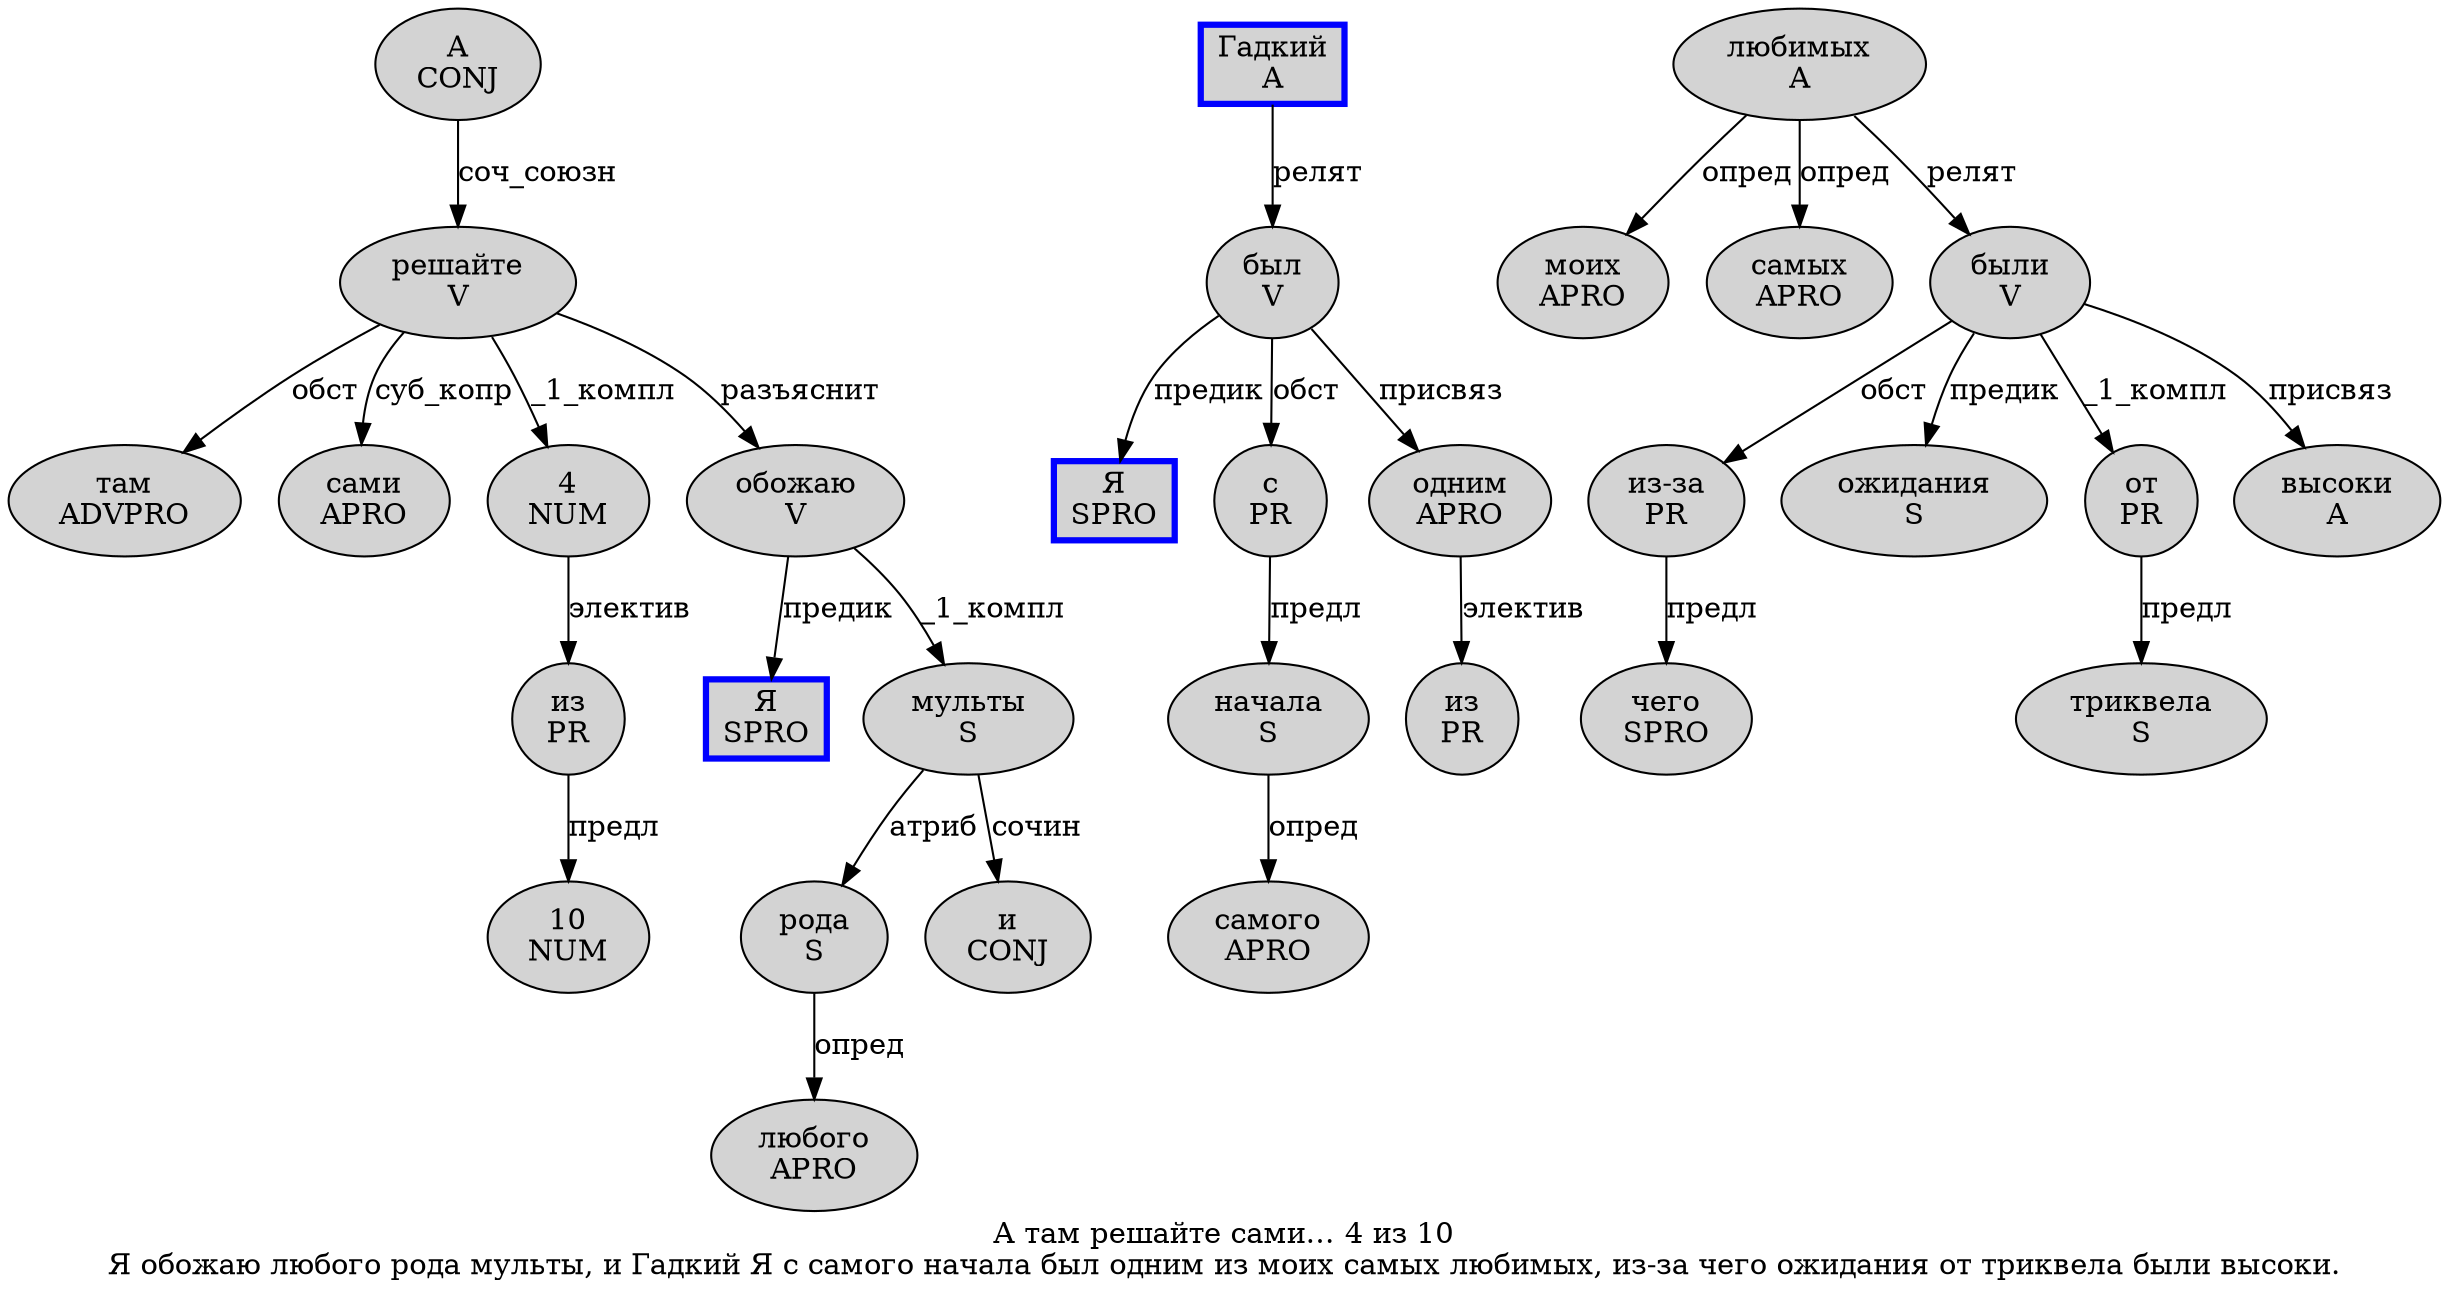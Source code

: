 digraph SENTENCE_2908 {
	graph [label="А там решайте сами… 4 из 10
Я обожаю любого рода мульты, и Гадкий Я с самого начала был одним из моих самых любимых, из-за чего ожидания от триквела были высоки."]
	node [style=filled]
		0 [label="А
CONJ" color="" fillcolor=lightgray penwidth=1 shape=ellipse]
		1 [label="там
ADVPRO" color="" fillcolor=lightgray penwidth=1 shape=ellipse]
		2 [label="решайте
V" color="" fillcolor=lightgray penwidth=1 shape=ellipse]
		3 [label="сами
APRO" color="" fillcolor=lightgray penwidth=1 shape=ellipse]
		5 [label="4
NUM" color="" fillcolor=lightgray penwidth=1 shape=ellipse]
		6 [label="из
PR" color="" fillcolor=lightgray penwidth=1 shape=ellipse]
		7 [label="10
NUM" color="" fillcolor=lightgray penwidth=1 shape=ellipse]
		8 [label="Я
SPRO" color=blue fillcolor=lightgray penwidth=3 shape=box]
		9 [label="обожаю
V" color="" fillcolor=lightgray penwidth=1 shape=ellipse]
		10 [label="любого
APRO" color="" fillcolor=lightgray penwidth=1 shape=ellipse]
		11 [label="рода
S" color="" fillcolor=lightgray penwidth=1 shape=ellipse]
		12 [label="мульты
S" color="" fillcolor=lightgray penwidth=1 shape=ellipse]
		14 [label="и
CONJ" color="" fillcolor=lightgray penwidth=1 shape=ellipse]
		15 [label="Гадкий
A" color=blue fillcolor=lightgray penwidth=3 shape=box]
		16 [label="Я
SPRO" color=blue fillcolor=lightgray penwidth=3 shape=box]
		17 [label="с
PR" color="" fillcolor=lightgray penwidth=1 shape=ellipse]
		18 [label="самого
APRO" color="" fillcolor=lightgray penwidth=1 shape=ellipse]
		19 [label="начала
S" color="" fillcolor=lightgray penwidth=1 shape=ellipse]
		20 [label="был
V" color="" fillcolor=lightgray penwidth=1 shape=ellipse]
		21 [label="одним
APRO" color="" fillcolor=lightgray penwidth=1 shape=ellipse]
		22 [label="из
PR" color="" fillcolor=lightgray penwidth=1 shape=ellipse]
		23 [label="моих
APRO" color="" fillcolor=lightgray penwidth=1 shape=ellipse]
		24 [label="самых
APRO" color="" fillcolor=lightgray penwidth=1 shape=ellipse]
		25 [label="любимых
A" color="" fillcolor=lightgray penwidth=1 shape=ellipse]
		27 [label="из-за
PR" color="" fillcolor=lightgray penwidth=1 shape=ellipse]
		28 [label="чего
SPRO" color="" fillcolor=lightgray penwidth=1 shape=ellipse]
		29 [label="ожидания
S" color="" fillcolor=lightgray penwidth=1 shape=ellipse]
		30 [label="от
PR" color="" fillcolor=lightgray penwidth=1 shape=ellipse]
		31 [label="триквела
S" color="" fillcolor=lightgray penwidth=1 shape=ellipse]
		32 [label="были
V" color="" fillcolor=lightgray penwidth=1 shape=ellipse]
		33 [label="высоки
A" color="" fillcolor=lightgray penwidth=1 shape=ellipse]
			25 -> 23 [label="опред"]
			25 -> 24 [label="опред"]
			25 -> 32 [label="релят"]
			2 -> 1 [label="обст"]
			2 -> 3 [label="суб_копр"]
			2 -> 5 [label="_1_компл"]
			2 -> 9 [label="разъяснит"]
			0 -> 2 [label="соч_союзн"]
			19 -> 18 [label="опред"]
			17 -> 19 [label="предл"]
			11 -> 10 [label="опред"]
			20 -> 16 [label="предик"]
			20 -> 17 [label="обст"]
			20 -> 21 [label="присвяз"]
			27 -> 28 [label="предл"]
			6 -> 7 [label="предл"]
			12 -> 11 [label="атриб"]
			12 -> 14 [label="сочин"]
			32 -> 27 [label="обст"]
			32 -> 29 [label="предик"]
			32 -> 30 [label="_1_компл"]
			32 -> 33 [label="присвяз"]
			5 -> 6 [label="электив"]
			21 -> 22 [label="электив"]
			9 -> 8 [label="предик"]
			9 -> 12 [label="_1_компл"]
			30 -> 31 [label="предл"]
			15 -> 20 [label="релят"]
}